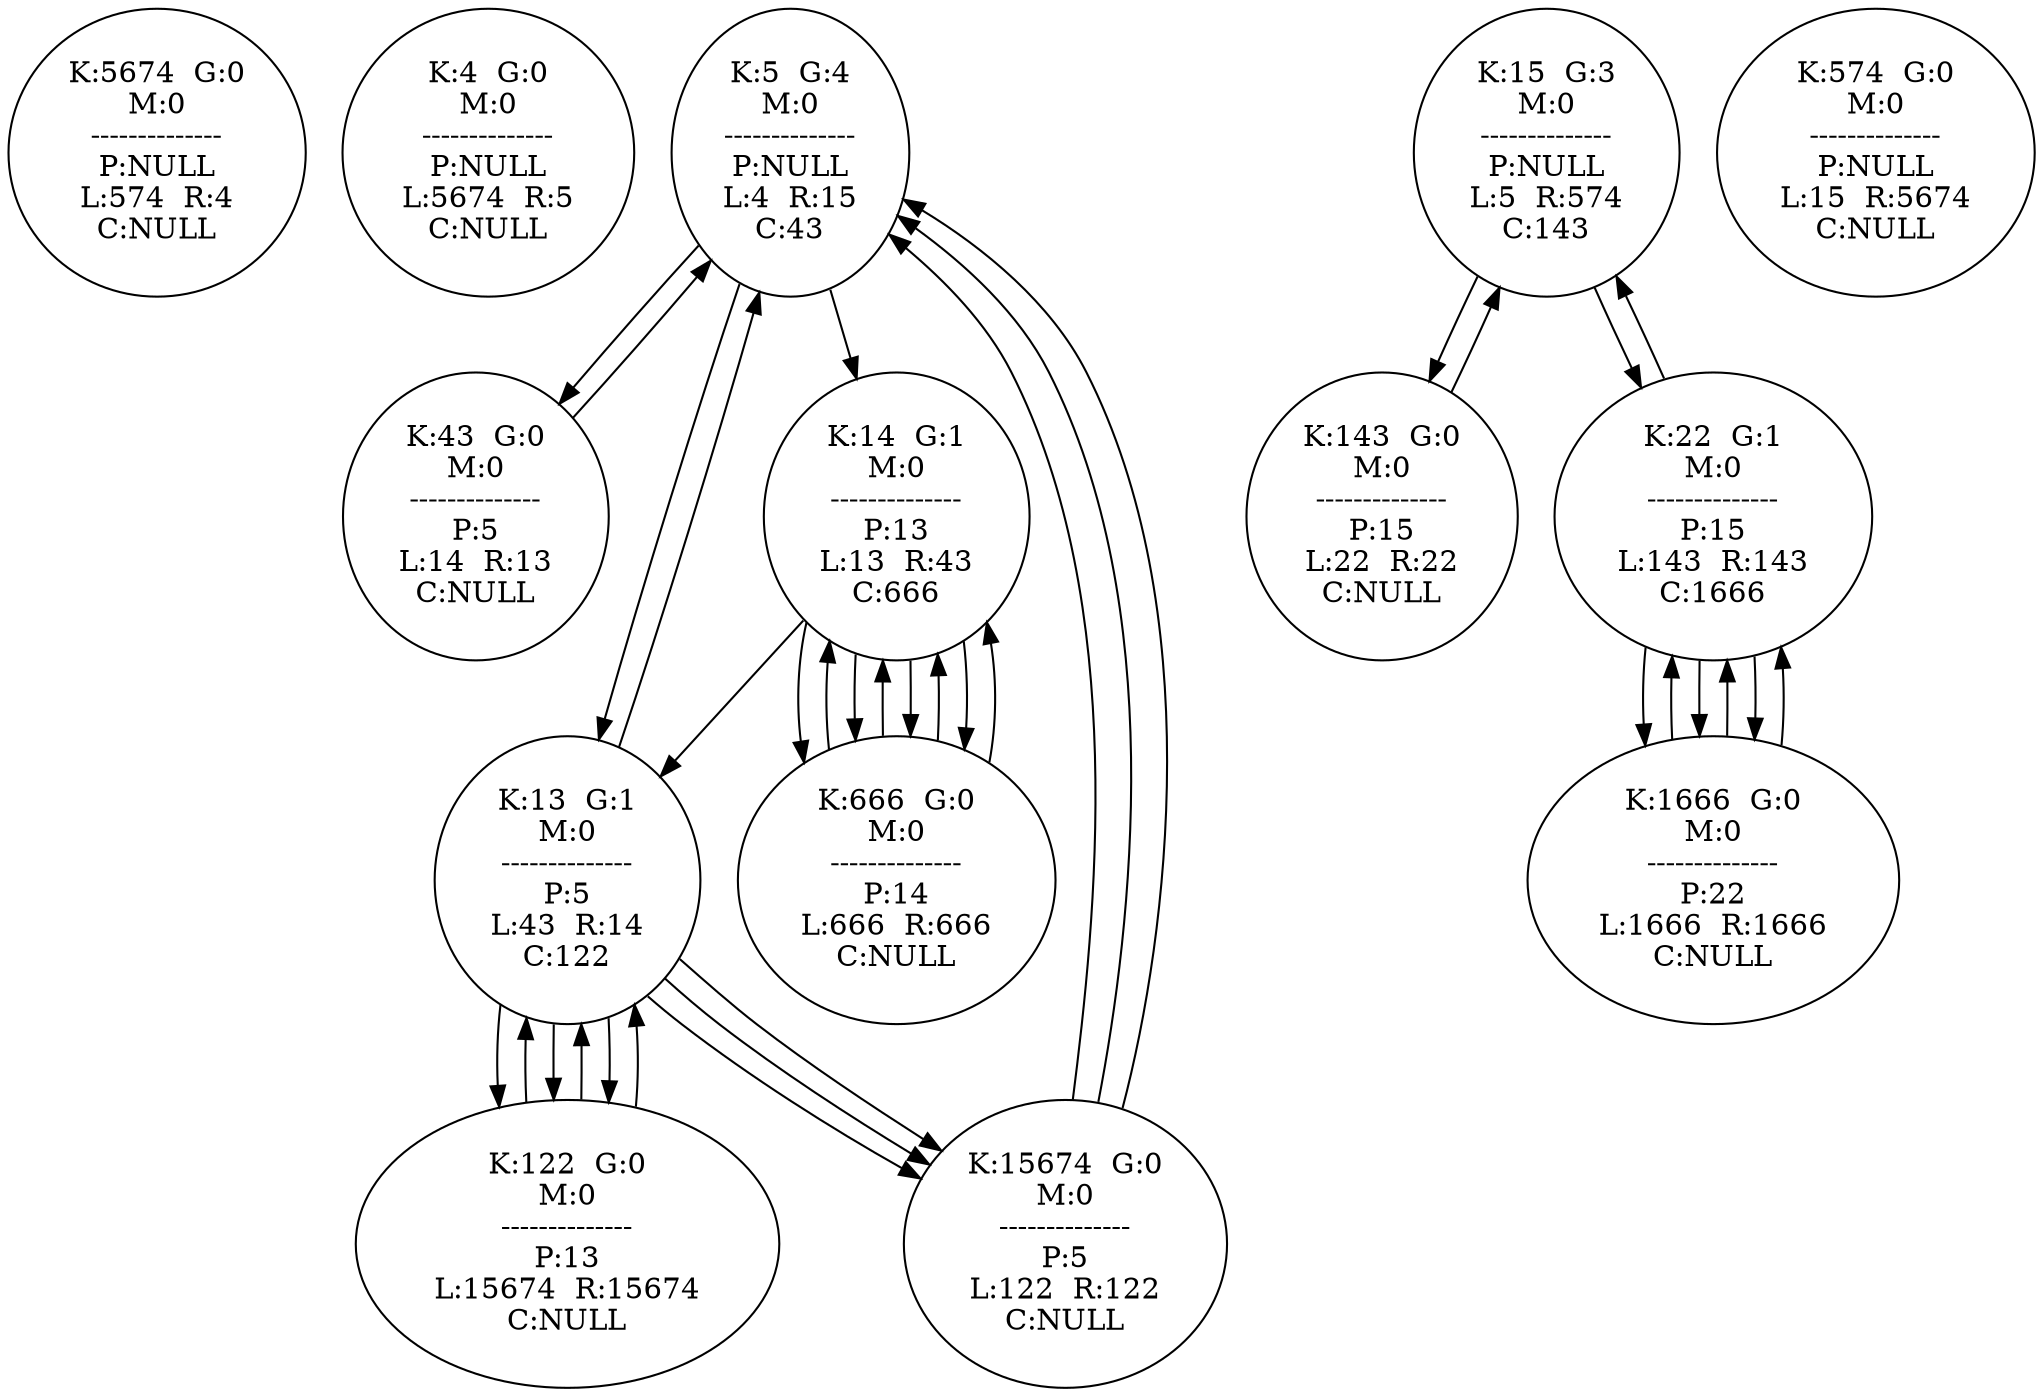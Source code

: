 digraph theGraph{
	node5674[ label = "K:5674  G:0\nM:0\n--------------\nP:NULL\nL:574  R:4\nC:NULL"];
	node4[ label = "K:4  G:0\nM:0\n--------------\nP:NULL\nL:5674  R:5\nC:NULL"];
	node5[ label = "K:5  G:4\nM:0\n--------------\nP:NULL\nL:4  R:15\nC:43"];
	node15[ label = "K:15  G:3\nM:0\n--------------\nP:NULL\nL:5  R:574\nC:143"];
	node574[ label = "K:574  G:0\nM:0\n--------------\nP:NULL\nL:15  R:5674\nC:NULL"];
	node43[ label = "K:43  G:0\nM:0\n--------------\nP:5\nL:14  R:13\nC:NULL"];
	node143[ label = "K:143  G:0\nM:0\n--------------\nP:15\nL:22  R:22\nC:NULL"];
	node13[ label = "K:13  G:1\nM:0\n--------------\nP:5\nL:43  R:14\nC:122"];
	node22[ label = "K:22  G:1\nM:0\n--------------\nP:15\nL:143  R:143\nC:1666"];
	node14[ label = "K:14  G:1\nM:0\n--------------\nP:13\nL:13  R:43\nC:666"];
	node143[ label = "K:143  G:0\nM:0\n--------------\nP:15\nL:22  R:22\nC:NULL"];
	node22[ label = "K:22  G:1\nM:0\n--------------\nP:15\nL:143  R:143\nC:1666"];
	node122[ label = "K:122  G:0\nM:0\n--------------\nP:13\nL:15674  R:15674\nC:NULL"];
	node1666[ label = "K:1666  G:0\nM:0\n--------------\nP:22\nL:1666  R:1666\nC:NULL"];
	node666[ label = "K:666  G:0\nM:0\n--------------\nP:14\nL:666  R:666\nC:NULL"];
	node1666[ label = "K:1666  G:0\nM:0\n--------------\nP:22\nL:1666  R:1666\nC:NULL"];
	node15674[ label = "K:15674  G:0\nM:0\n--------------\nP:5\nL:122  R:122\nC:NULL"];
	node1666[ label = "K:1666  G:0\nM:0\n--------------\nP:22\nL:1666  R:1666\nC:NULL"];
	node666[ label = "K:666  G:0\nM:0\n--------------\nP:14\nL:666  R:666\nC:NULL"];
	node1666[ label = "K:1666  G:0\nM:0\n--------------\nP:22\nL:1666  R:1666\nC:NULL"];
	node5->node43
	node43->node5
	node5->node13
	node13->node5
	node5->node14
	node14->node13
	node15->node143
	node143->node15
	node15->node22
	node22->node15
	node13->node122
	node122->node13
	node13->node15674
	node15674->node5
	node14->node666
	node666->node14
	node22->node1666
	node1666->node22
	node13->node122
	node122->node13
	node13->node15674
	node15674->node5
	node14->node666
	node666->node14
	node22->node1666
	node1666->node22
	node14->node666
	node666->node14
	node22->node1666
	node1666->node22
	node13->node122
	node122->node13
	node13->node15674
	node15674->node5
	node14->node666
	node666->node14
}
